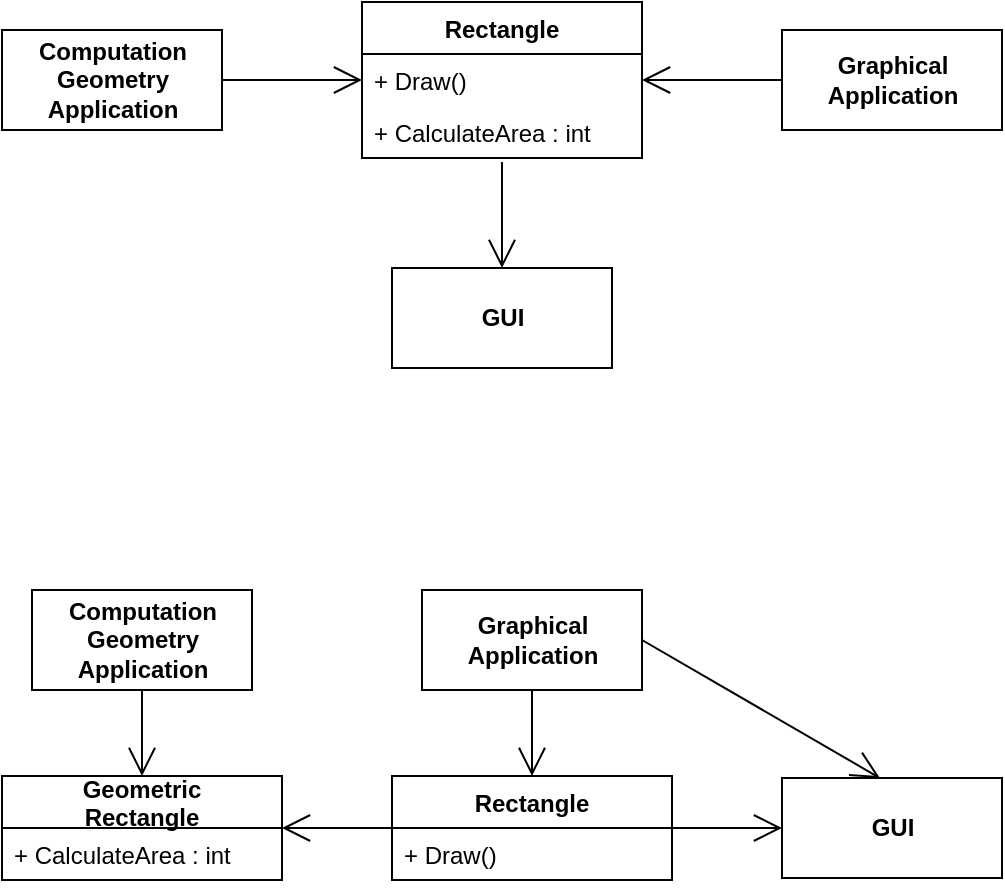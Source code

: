 <mxfile version="11.0.2" type="device"><diagram id="EgZal71oHwhGqVsPdbzX" name="SRP"><mxGraphModel dx="1422" dy="843" grid="1" gridSize="10" guides="1" tooltips="1" connect="1" arrows="1" fold="1" page="1" pageScale="1" pageWidth="1169" pageHeight="827" math="0" shadow="0"><root><mxCell id="0"/><mxCell id="1" parent="0"/><mxCell id="Il3IopBdCQZvPsPDKqBf-1" value="Rectangle" style="swimlane;fontStyle=1;childLayout=stackLayout;horizontal=1;startSize=26;fillColor=none;horizontalStack=0;resizeParent=1;resizeParentMax=0;resizeLast=0;collapsible=1;marginBottom=0;" parent="1" vertex="1"><mxGeometry x="470" y="270" width="140" height="78" as="geometry"/></mxCell><mxCell id="Il3IopBdCQZvPsPDKqBf-2" value="+ Draw()&#10;" style="text;strokeColor=none;fillColor=none;align=left;verticalAlign=top;spacingLeft=4;spacingRight=4;overflow=hidden;rotatable=0;points=[[0,0.5],[1,0.5]];portConstraint=eastwest;" parent="Il3IopBdCQZvPsPDKqBf-1" vertex="1"><mxGeometry y="26" width="140" height="26" as="geometry"/></mxCell><mxCell id="Il3IopBdCQZvPsPDKqBf-3" value="+ CalculateArea : int&#10;" style="text;strokeColor=none;fillColor=none;align=left;verticalAlign=top;spacingLeft=4;spacingRight=4;overflow=hidden;rotatable=0;points=[[0,0.5],[1,0.5]];portConstraint=eastwest;" parent="Il3IopBdCQZvPsPDKqBf-1" vertex="1"><mxGeometry y="52" width="140" height="26" as="geometry"/></mxCell><mxCell id="Il3IopBdCQZvPsPDKqBf-5" value="Computation&lt;br&gt;Geometry&lt;br&gt;Application" style="html=1;fontStyle=1" parent="1" vertex="1"><mxGeometry x="290" y="284" width="110" height="50" as="geometry"/></mxCell><mxCell id="Il3IopBdCQZvPsPDKqBf-6" value="Graphical&lt;br&gt;Application" style="html=1;fontStyle=1" parent="1" vertex="1"><mxGeometry x="680" y="284" width="110" height="50" as="geometry"/></mxCell><mxCell id="Il3IopBdCQZvPsPDKqBf-7" value="GUI" style="html=1;fontStyle=1" parent="1" vertex="1"><mxGeometry x="485" y="403" width="110" height="50" as="geometry"/></mxCell><mxCell id="Il3IopBdCQZvPsPDKqBf-8" value="" style="endArrow=open;endFill=1;endSize=12;html=1;exitX=1;exitY=0.5;exitDx=0;exitDy=0;entryX=0;entryY=0.5;entryDx=0;entryDy=0;" parent="1" source="Il3IopBdCQZvPsPDKqBf-5" target="Il3IopBdCQZvPsPDKqBf-2" edge="1"><mxGeometry width="160" relative="1" as="geometry"><mxPoint x="290" y="440" as="sourcePoint"/><mxPoint x="450" y="440" as="targetPoint"/></mxGeometry></mxCell><mxCell id="Il3IopBdCQZvPsPDKqBf-9" value="" style="endArrow=open;endFill=1;endSize=12;html=1;entryX=0.5;entryY=0;entryDx=0;entryDy=0;" parent="1" target="Il3IopBdCQZvPsPDKqBf-7" edge="1"><mxGeometry width="160" relative="1" as="geometry"><mxPoint x="540" y="350" as="sourcePoint"/><mxPoint x="480" y="319" as="targetPoint"/></mxGeometry></mxCell><mxCell id="Il3IopBdCQZvPsPDKqBf-10" value="" style="endArrow=open;endFill=1;endSize=12;html=1;exitX=0;exitY=0.5;exitDx=0;exitDy=0;entryX=1;entryY=0.5;entryDx=0;entryDy=0;" parent="1" source="Il3IopBdCQZvPsPDKqBf-6" target="Il3IopBdCQZvPsPDKqBf-2" edge="1"><mxGeometry width="160" relative="1" as="geometry"><mxPoint x="610" y="390" as="sourcePoint"/><mxPoint x="700" y="390" as="targetPoint"/></mxGeometry></mxCell><mxCell id="Il3IopBdCQZvPsPDKqBf-11" value="Rectangle" style="swimlane;fontStyle=1;childLayout=stackLayout;horizontal=1;startSize=26;fillColor=none;horizontalStack=0;resizeParent=1;resizeParentMax=0;resizeLast=0;collapsible=1;marginBottom=0;" parent="1" vertex="1"><mxGeometry x="485" y="657" width="140" height="52" as="geometry"/></mxCell><mxCell id="Il3IopBdCQZvPsPDKqBf-12" value="+ Draw()&#10;" style="text;strokeColor=none;fillColor=none;align=left;verticalAlign=top;spacingLeft=4;spacingRight=4;overflow=hidden;rotatable=0;points=[[0,0.5],[1,0.5]];portConstraint=eastwest;" parent="Il3IopBdCQZvPsPDKqBf-11" vertex="1"><mxGeometry y="26" width="140" height="26" as="geometry"/></mxCell><mxCell id="Il3IopBdCQZvPsPDKqBf-14" value="Computation&lt;br&gt;Geometry&lt;br&gt;Application" style="html=1;fontStyle=1" parent="1" vertex="1"><mxGeometry x="305" y="564" width="110" height="50" as="geometry"/></mxCell><mxCell id="Il3IopBdCQZvPsPDKqBf-15" value="Graphical&lt;br&gt;Application" style="html=1;fontStyle=1" parent="1" vertex="1"><mxGeometry x="500" y="564" width="110" height="50" as="geometry"/></mxCell><mxCell id="Il3IopBdCQZvPsPDKqBf-16" value="GUI" style="html=1;fontStyle=1" parent="1" vertex="1"><mxGeometry x="680" y="658" width="110" height="50" as="geometry"/></mxCell><mxCell id="Il3IopBdCQZvPsPDKqBf-17" value="" style="endArrow=open;endFill=1;endSize=12;html=1;exitX=0.5;exitY=1;exitDx=0;exitDy=0;entryX=0.5;entryY=0;entryDx=0;entryDy=0;" parent="1" source="Il3IopBdCQZvPsPDKqBf-14" target="Il3IopBdCQZvPsPDKqBf-20" edge="1"><mxGeometry width="160" relative="1" as="geometry"><mxPoint x="290" y="720" as="sourcePoint"/><mxPoint x="430" y="589" as="targetPoint"/></mxGeometry></mxCell><mxCell id="Il3IopBdCQZvPsPDKqBf-18" value="" style="endArrow=open;endFill=1;endSize=12;html=1;entryX=0;entryY=0.5;entryDx=0;entryDy=0;exitX=1;exitY=0.5;exitDx=0;exitDy=0;" parent="1" source="Il3IopBdCQZvPsPDKqBf-11" target="Il3IopBdCQZvPsPDKqBf-16" edge="1"><mxGeometry width="160" relative="1" as="geometry"><mxPoint x="630" y="683" as="sourcePoint"/><mxPoint x="480" y="599" as="targetPoint"/></mxGeometry></mxCell><mxCell id="Il3IopBdCQZvPsPDKqBf-19" value="" style="endArrow=open;endFill=1;endSize=12;html=1;exitX=0.5;exitY=1;exitDx=0;exitDy=0;entryX=0.5;entryY=0;entryDx=0;entryDy=0;" parent="1" source="Il3IopBdCQZvPsPDKqBf-15" target="Il3IopBdCQZvPsPDKqBf-11" edge="1"><mxGeometry width="160" relative="1" as="geometry"><mxPoint x="610" y="670" as="sourcePoint"/><mxPoint x="640" y="620" as="targetPoint"/></mxGeometry></mxCell><mxCell id="Il3IopBdCQZvPsPDKqBf-20" value="Geometric&#10;Rectangle" style="swimlane;fontStyle=1;childLayout=stackLayout;horizontal=1;startSize=26;fillColor=none;horizontalStack=0;resizeParent=1;resizeParentMax=0;resizeLast=0;collapsible=1;marginBottom=0;" parent="1" vertex="1"><mxGeometry x="290" y="657" width="140" height="52" as="geometry"/></mxCell><mxCell id="Il3IopBdCQZvPsPDKqBf-22" value="+ CalculateArea : int&#10;" style="text;strokeColor=none;fillColor=none;align=left;verticalAlign=top;spacingLeft=4;spacingRight=4;overflow=hidden;rotatable=0;points=[[0,0.5],[1,0.5]];portConstraint=eastwest;" parent="Il3IopBdCQZvPsPDKqBf-20" vertex="1"><mxGeometry y="26" width="140" height="26" as="geometry"/></mxCell><mxCell id="Il3IopBdCQZvPsPDKqBf-24" value="" style="endArrow=open;endFill=1;endSize=12;html=1;exitX=1;exitY=0.5;exitDx=0;exitDy=0;entryX=0.445;entryY=0;entryDx=0;entryDy=0;entryPerimeter=0;" parent="1" source="Il3IopBdCQZvPsPDKqBf-15" target="Il3IopBdCQZvPsPDKqBf-16" edge="1"><mxGeometry width="160" relative="1" as="geometry"><mxPoint x="565" y="624" as="sourcePoint"/><mxPoint x="565" y="667" as="targetPoint"/></mxGeometry></mxCell><mxCell id="Il3IopBdCQZvPsPDKqBf-25" value="" style="endArrow=open;endFill=1;endSize=12;html=1;exitX=0;exitY=0.5;exitDx=0;exitDy=0;entryX=1;entryY=0.5;entryDx=0;entryDy=0;" parent="1" source="Il3IopBdCQZvPsPDKqBf-11" target="Il3IopBdCQZvPsPDKqBf-20" edge="1"><mxGeometry width="160" relative="1" as="geometry"><mxPoint x="575" y="634" as="sourcePoint"/><mxPoint x="575" y="677" as="targetPoint"/></mxGeometry></mxCell></root></mxGraphModel></diagram><diagram id="cNfn2u1RclzWQJ5LMhXp" name="OCP"><mxGraphModel dx="1422" dy="843" grid="1" gridSize="10" guides="1" tooltips="1" connect="1" arrows="1" fold="1" page="1" pageScale="1" pageWidth="1169" pageHeight="827" math="0" shadow="0"><root><mxCell id="SMvnOEqFI9NMvnCRe7BI-0"/><mxCell id="SMvnOEqFI9NMvnCRe7BI-1" parent="SMvnOEqFI9NMvnCRe7BI-0"/><mxCell id="SMvnOEqFI9NMvnCRe7BI-2" value="Client" style="html=1;fontStyle=1" vertex="1" parent="SMvnOEqFI9NMvnCRe7BI-1"><mxGeometry x="80" y="90" width="110" height="50" as="geometry"/></mxCell><mxCell id="SMvnOEqFI9NMvnCRe7BI-3" value="Server" style="html=1;fontStyle=1" vertex="1" parent="SMvnOEqFI9NMvnCRe7BI-1"><mxGeometry x="260" y="90" width="110" height="50" as="geometry"/></mxCell><mxCell id="SMvnOEqFI9NMvnCRe7BI-4" value="" style="endArrow=open;endFill=1;endSize=12;html=1;exitX=1;exitY=0.5;exitDx=0;exitDy=0;entryX=0;entryY=0.5;entryDx=0;entryDy=0;" edge="1" parent="SMvnOEqFI9NMvnCRe7BI-1" source="SMvnOEqFI9NMvnCRe7BI-2" target="SMvnOEqFI9NMvnCRe7BI-3"><mxGeometry width="160" relative="1" as="geometry"><mxPoint x="190" y="190" as="sourcePoint"/><mxPoint x="350" y="190" as="targetPoint"/></mxGeometry></mxCell><mxCell id="SMvnOEqFI9NMvnCRe7BI-5" value="Client" style="html=1;fontStyle=1" vertex="1" parent="SMvnOEqFI9NMvnCRe7BI-1"><mxGeometry x="80" y="240" width="110" height="50" as="geometry"/></mxCell><mxCell id="SMvnOEqFI9NMvnCRe7BI-6" value="Server" style="html=1;fontStyle=1" vertex="1" parent="SMvnOEqFI9NMvnCRe7BI-1"><mxGeometry x="250" y="340" width="110" height="50" as="geometry"/></mxCell><mxCell id="SMvnOEqFI9NMvnCRe7BI-7" value="" style="endArrow=open;endFill=1;endSize=12;html=1;exitX=1;exitY=0.5;exitDx=0;exitDy=0;entryX=0;entryY=0.5;entryDx=0;entryDy=0;" edge="1" parent="SMvnOEqFI9NMvnCRe7BI-1" source="SMvnOEqFI9NMvnCRe7BI-5" target="SMvnOEqFI9NMvnCRe7BI-8"><mxGeometry width="160" relative="1" as="geometry"><mxPoint x="190" y="340" as="sourcePoint"/><mxPoint x="240" y="300" as="targetPoint"/></mxGeometry></mxCell><mxCell id="SMvnOEqFI9NMvnCRe7BI-8" value="«interface»&lt;br&gt;&lt;b&gt;Client Interface&lt;/b&gt;" style="html=1;" vertex="1" parent="SMvnOEqFI9NMvnCRe7BI-1"><mxGeometry x="250" y="241" width="110" height="50" as="geometry"/></mxCell><mxCell id="SMvnOEqFI9NMvnCRe7BI-9" value="" style="endArrow=block;endFill=0;endSize=12;html=1;entryX=0.5;entryY=1;entryDx=0;entryDy=0;exitX=0.5;exitY=0;exitDx=0;exitDy=0;" edge="1" parent="SMvnOEqFI9NMvnCRe7BI-1" source="SMvnOEqFI9NMvnCRe7BI-6" target="SMvnOEqFI9NMvnCRe7BI-8"><mxGeometry width="160" relative="1" as="geometry"><mxPoint x="260" y="490" as="sourcePoint"/><mxPoint x="420" y="490" as="targetPoint"/></mxGeometry></mxCell></root></mxGraphModel></diagram><diagram id="UACcboYKgScYqNkU9Jdw" name="DIP"><mxGraphModel dx="1422" dy="843" grid="1" gridSize="10" guides="1" tooltips="1" connect="1" arrows="1" fold="1" page="1" pageScale="1" pageWidth="1169" pageHeight="827" math="0" shadow="0"><root><mxCell id="1TDWyr-NQtuU9sBCsSFZ-0"/><mxCell id="1TDWyr-NQtuU9sBCsSFZ-1" parent="1TDWyr-NQtuU9sBCsSFZ-0"/><mxCell id="1TDWyr-NQtuU9sBCsSFZ-3" value="UI Layer" style="html=1;fontStyle=1" vertex="1" parent="1TDWyr-NQtuU9sBCsSFZ-1"><mxGeometry x="150" y="100" width="110" height="50" as="geometry"/></mxCell><mxCell id="1TDWyr-NQtuU9sBCsSFZ-4" value="Business Logic&lt;br&gt;Layer" style="html=1;fontStyle=1" vertex="1" parent="1TDWyr-NQtuU9sBCsSFZ-1"><mxGeometry x="310" y="190" width="110" height="50" as="geometry"/></mxCell><mxCell id="1TDWyr-NQtuU9sBCsSFZ-5" value="Data Access&lt;br&gt;Layer" style="html=1;fontStyle=1" vertex="1" parent="1TDWyr-NQtuU9sBCsSFZ-1"><mxGeometry x="470" y="280" width="110" height="50" as="geometry"/></mxCell><mxCell id="1TDWyr-NQtuU9sBCsSFZ-6" value="" style="endArrow=open;endFill=1;endSize=12;html=1;exitX=1;exitY=0.5;exitDx=0;exitDy=0;entryX=0.436;entryY=-0.02;entryDx=0;entryDy=0;entryPerimeter=0;" edge="1" parent="1TDWyr-NQtuU9sBCsSFZ-1" source="1TDWyr-NQtuU9sBCsSFZ-3" target="1TDWyr-NQtuU9sBCsSFZ-4"><mxGeometry width="160" relative="1" as="geometry"><mxPoint x="160" y="280" as="sourcePoint"/><mxPoint x="320" y="280" as="targetPoint"/><Array as="points"><mxPoint x="358" y="125"/></Array></mxGeometry></mxCell><mxCell id="1TDWyr-NQtuU9sBCsSFZ-7" value="" style="endArrow=open;endFill=1;endSize=12;html=1;exitX=1;exitY=0.5;exitDx=0;exitDy=0;entryX=0.445;entryY=-0.02;entryDx=0;entryDy=0;entryPerimeter=0;" edge="1" parent="1TDWyr-NQtuU9sBCsSFZ-1" source="1TDWyr-NQtuU9sBCsSFZ-4" target="1TDWyr-NQtuU9sBCsSFZ-5"><mxGeometry width="160" relative="1" as="geometry"><mxPoint x="420" y="208" as="sourcePoint"/><mxPoint x="525" y="260" as="targetPoint"/><Array as="points"><mxPoint x="518" y="215"/></Array></mxGeometry></mxCell><mxCell id="1TDWyr-NQtuU9sBCsSFZ-8" value="" style="shape=folder;fontStyle=1;spacingTop=10;tabWidth=40;tabHeight=14;tabPosition=left;html=1;" vertex="1" parent="1TDWyr-NQtuU9sBCsSFZ-1"><mxGeometry x="100" y="410" width="460" height="120" as="geometry"/></mxCell><mxCell id="1TDWyr-NQtuU9sBCsSFZ-9" value="UI Layer" style="html=1;fontStyle=1" vertex="1" parent="1TDWyr-NQtuU9sBCsSFZ-1"><mxGeometry x="120" y="450" width="110" height="50" as="geometry"/></mxCell><mxCell id="1TDWyr-NQtuU9sBCsSFZ-10" value="«interface»&lt;br&gt;&lt;b&gt;UI Service &lt;br&gt;Interface&lt;/b&gt;" style="html=1;" vertex="1" parent="1TDWyr-NQtuU9sBCsSFZ-1"><mxGeometry x="265" y="450" width="121" height="50" as="geometry"/></mxCell><mxCell id="1TDWyr-NQtuU9sBCsSFZ-11" value="" style="endArrow=open;endFill=1;endSize=12;html=1;exitX=1;exitY=0.5;exitDx=0;exitDy=0;entryX=0;entryY=0.5;entryDx=0;entryDy=0;" edge="1" parent="1TDWyr-NQtuU9sBCsSFZ-1" source="1TDWyr-NQtuU9sBCsSFZ-9" target="1TDWyr-NQtuU9sBCsSFZ-10"><mxGeometry width="160" relative="1" as="geometry"><mxPoint x="230" y="640" as="sourcePoint"/><mxPoint x="390" y="640" as="targetPoint"/></mxGeometry></mxCell><mxCell id="1TDWyr-NQtuU9sBCsSFZ-12" value="" style="shape=folder;fontStyle=1;spacingTop=10;tabWidth=40;tabHeight=14;tabPosition=left;html=1;" vertex="1" parent="1TDWyr-NQtuU9sBCsSFZ-1"><mxGeometry x="100" y="540" width="460" height="120" as="geometry"/></mxCell><mxCell id="1TDWyr-NQtuU9sBCsSFZ-13" value="Business Logic&lt;br&gt;Layer" style="html=1;fontStyle=1" vertex="1" parent="1TDWyr-NQtuU9sBCsSFZ-1"><mxGeometry x="270" y="580" width="112" height="50" as="geometry"/></mxCell><mxCell id="1TDWyr-NQtuU9sBCsSFZ-14" value="«interface»&lt;br&gt;&lt;b&gt;Business Logic&amp;nbsp;&lt;br&gt;Interface&lt;/b&gt;" style="html=1;" vertex="1" parent="1TDWyr-NQtuU9sBCsSFZ-1"><mxGeometry x="425" y="580" width="112" height="50" as="geometry"/></mxCell><mxCell id="1TDWyr-NQtuU9sBCsSFZ-15" value="" style="endArrow=open;endFill=1;endSize=12;html=1;exitX=1;exitY=0.5;exitDx=0;exitDy=0;entryX=0;entryY=0.5;entryDx=0;entryDy=0;" edge="1" parent="1TDWyr-NQtuU9sBCsSFZ-1" source="1TDWyr-NQtuU9sBCsSFZ-13" target="1TDWyr-NQtuU9sBCsSFZ-14"><mxGeometry width="160" relative="1" as="geometry"><mxPoint x="380" y="770" as="sourcePoint"/><mxPoint x="540" y="770" as="targetPoint"/></mxGeometry></mxCell><mxCell id="1TDWyr-NQtuU9sBCsSFZ-17" value="" style="shape=folder;fontStyle=1;spacingTop=10;tabWidth=40;tabHeight=14;tabPosition=left;html=1;" vertex="1" parent="1TDWyr-NQtuU9sBCsSFZ-1"><mxGeometry x="100" y="690" width="460" height="120" as="geometry"/></mxCell><mxCell id="1TDWyr-NQtuU9sBCsSFZ-18" value="Data Access&lt;br&gt;Layer" style="html=1;fontStyle=1" vertex="1" parent="1TDWyr-NQtuU9sBCsSFZ-1"><mxGeometry x="425" y="735" width="112" height="50" as="geometry"/></mxCell><mxCell id="1TDWyr-NQtuU9sBCsSFZ-21" value="" style="endArrow=block;dashed=1;endFill=0;endSize=12;html=1;exitX=0.5;exitY=0;exitDx=0;exitDy=0;entryX=0.5;entryY=1;entryDx=0;entryDy=0;" edge="1" parent="1TDWyr-NQtuU9sBCsSFZ-1" source="1TDWyr-NQtuU9sBCsSFZ-13" target="1TDWyr-NQtuU9sBCsSFZ-10"><mxGeometry width="160" relative="1" as="geometry"><mxPoint x="650" y="600" as="sourcePoint"/><mxPoint x="810" y="600" as="targetPoint"/></mxGeometry></mxCell><mxCell id="1TDWyr-NQtuU9sBCsSFZ-22" value="" style="endArrow=block;dashed=1;endFill=0;endSize=12;html=1;exitX=0.5;exitY=0;exitDx=0;exitDy=0;entryX=0.5;entryY=1;entryDx=0;entryDy=0;" edge="1" parent="1TDWyr-NQtuU9sBCsSFZ-1" source="1TDWyr-NQtuU9sBCsSFZ-18" target="1TDWyr-NQtuU9sBCsSFZ-14"><mxGeometry width="160" relative="1" as="geometry"><mxPoint x="630" y="700" as="sourcePoint"/><mxPoint x="790" y="700" as="targetPoint"/></mxGeometry></mxCell></root></mxGraphModel></diagram></mxfile>